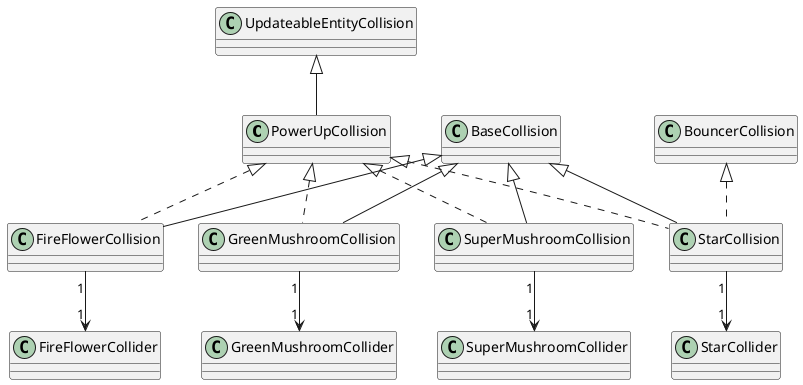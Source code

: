 @startuml PowerUps

PowerUpCollision -u-|> UpdateableEntityCollision

FireFlowerCollision .u.|> PowerUpCollision
FireFlowerCollision -u-|> BaseCollision
FireFlowerCollision "1" --> "1" FireFlowerCollider

GreenMushroomCollision .u.|> PowerUpCollision
GreenMushroomCollision -u-|> BaseCollision
GreenMushroomCollision "1" --> "1" GreenMushroomCollider

StarCollision .u.|> PowerUpCollision
StarCollision .u.|> BouncerCollision
StarCollision -u-|> BaseCollision
StarCollision "1" --> "1" StarCollider

SuperMushroomCollision .u.|> PowerUpCollision
SuperMushroomCollision -u-|> BaseCollision
SuperMushroomCollision "1" --> "1" SuperMushroomCollider

@enduml